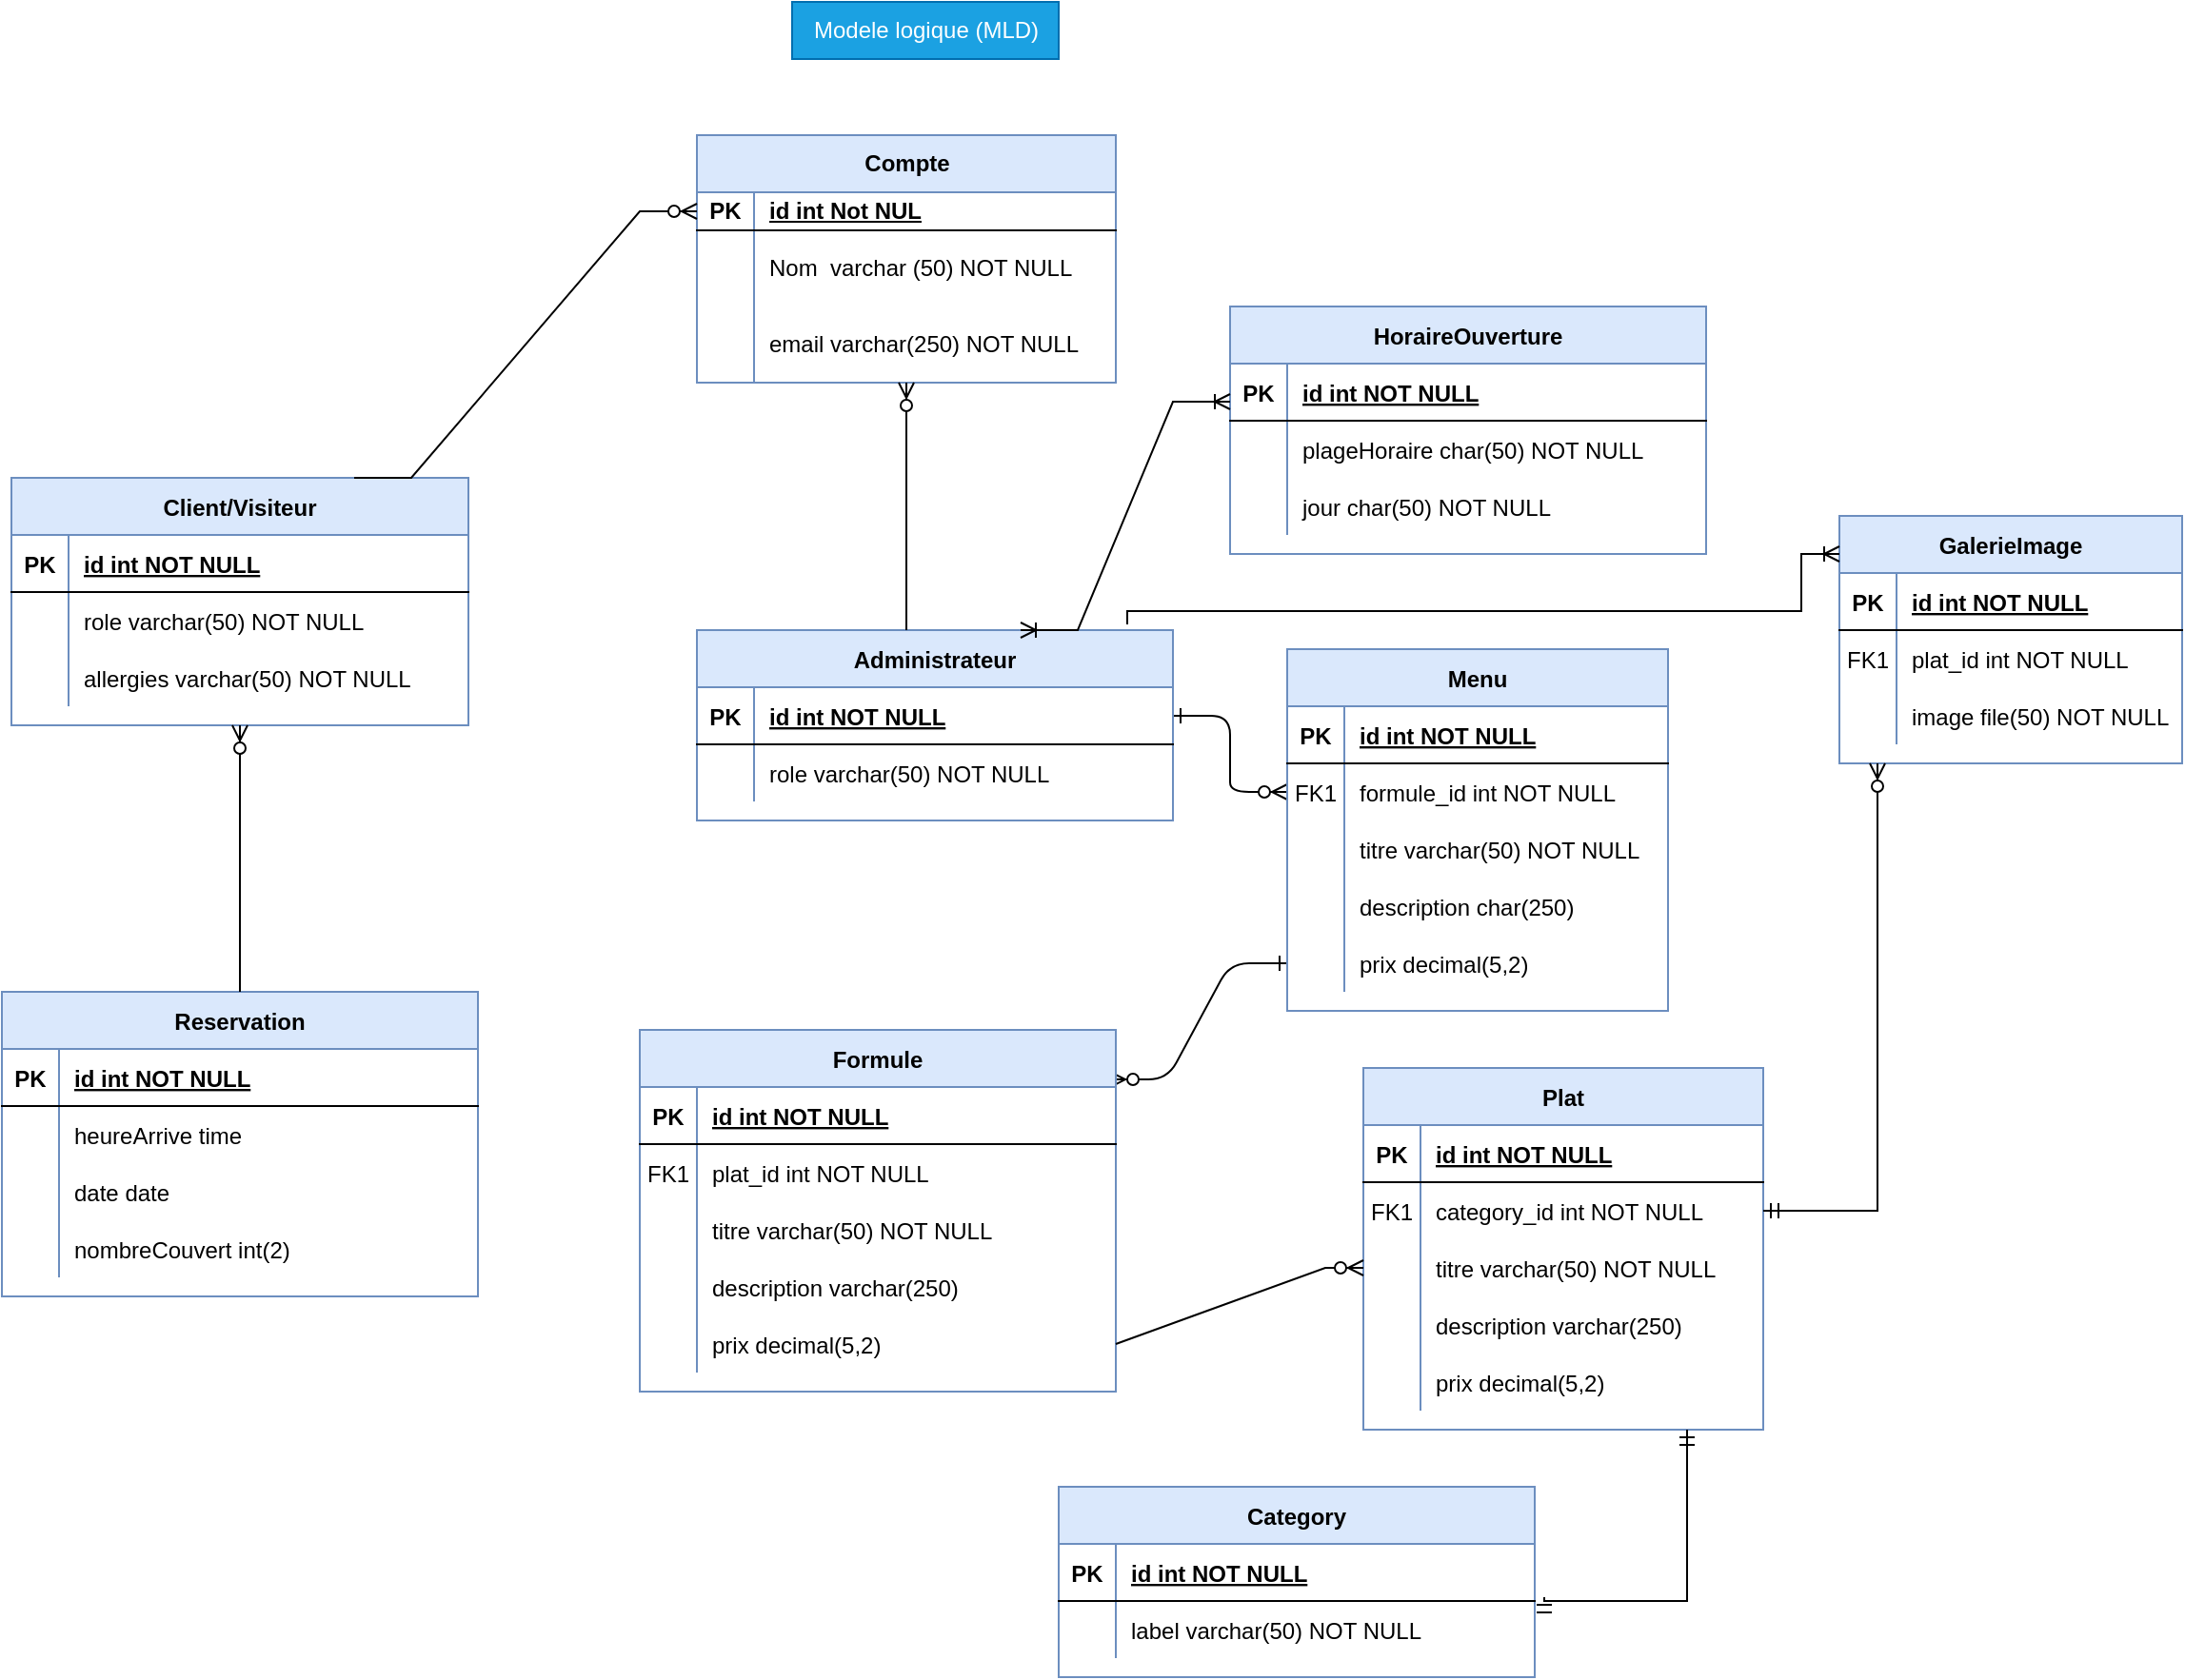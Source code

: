 <mxfile version="21.3.2" type="device">
  <diagram id="R2lEEEUBdFMjLlhIrx00" name="Page-1">
    <mxGraphModel dx="1730" dy="1544" grid="1" gridSize="10" guides="1" tooltips="1" connect="1" arrows="1" fold="1" page="1" pageScale="1" pageWidth="850" pageHeight="1100" math="0" shadow="0" extFonts="Permanent Marker^https://fonts.googleapis.com/css?family=Permanent+Marker">
      <root>
        <mxCell id="0" />
        <mxCell id="1" parent="0" />
        <mxCell id="C-vyLk0tnHw3VtMMgP7b-1" value="" style="edgeStyle=entityRelationEdgeStyle;endArrow=ERzeroToMany;startArrow=ERone;endFill=1;startFill=0;" parent="1" source="C-vyLk0tnHw3VtMMgP7b-24" target="C-vyLk0tnHw3VtMMgP7b-6" edge="1">
          <mxGeometry width="100" height="100" relative="1" as="geometry">
            <mxPoint x="340" y="720" as="sourcePoint" />
            <mxPoint x="440" y="620" as="targetPoint" />
          </mxGeometry>
        </mxCell>
        <mxCell id="C-vyLk0tnHw3VtMMgP7b-12" value="" style="edgeStyle=entityRelationEdgeStyle;endArrow=ERzeroToMany;startArrow=ERone;endFill=1;startFill=0;entryX=0.988;entryY=-0.133;entryDx=0;entryDy=0;entryPerimeter=0;" parent="1" source="mHg8EtxtSpXP4uZQr7HY-40" target="mHg8EtxtSpXP4uZQr7HY-44" edge="1">
          <mxGeometry width="100" height="100" relative="1" as="geometry">
            <mxPoint x="380" y="260" as="sourcePoint" />
            <mxPoint x="640" y="470" as="targetPoint" />
          </mxGeometry>
        </mxCell>
        <mxCell id="C-vyLk0tnHw3VtMMgP7b-2" value="Menu" style="shape=table;startSize=30;container=1;collapsible=1;childLayout=tableLayout;fixedRows=1;rowLines=0;fontStyle=1;align=center;resizeLast=1;fillColor=#dae8fc;strokeColor=#6c8ebf;" parent="1" vertex="1">
          <mxGeometry x="450" y="120" width="200" height="190" as="geometry" />
        </mxCell>
        <mxCell id="C-vyLk0tnHw3VtMMgP7b-3" value="" style="shape=partialRectangle;collapsible=0;dropTarget=0;pointerEvents=0;fillColor=none;points=[[0,0.5],[1,0.5]];portConstraint=eastwest;top=0;left=0;right=0;bottom=1;" parent="C-vyLk0tnHw3VtMMgP7b-2" vertex="1">
          <mxGeometry y="30" width="200" height="30" as="geometry" />
        </mxCell>
        <mxCell id="C-vyLk0tnHw3VtMMgP7b-4" value="PK" style="shape=partialRectangle;overflow=hidden;connectable=0;fillColor=none;top=0;left=0;bottom=0;right=0;fontStyle=1;" parent="C-vyLk0tnHw3VtMMgP7b-3" vertex="1">
          <mxGeometry width="30" height="30" as="geometry">
            <mxRectangle width="30" height="30" as="alternateBounds" />
          </mxGeometry>
        </mxCell>
        <mxCell id="C-vyLk0tnHw3VtMMgP7b-5" value="id int NOT NULL " style="shape=partialRectangle;overflow=hidden;connectable=0;fillColor=none;top=0;left=0;bottom=0;right=0;align=left;spacingLeft=6;fontStyle=5;" parent="C-vyLk0tnHw3VtMMgP7b-3" vertex="1">
          <mxGeometry x="30" width="170" height="30" as="geometry">
            <mxRectangle width="170" height="30" as="alternateBounds" />
          </mxGeometry>
        </mxCell>
        <mxCell id="C-vyLk0tnHw3VtMMgP7b-6" value="" style="shape=partialRectangle;collapsible=0;dropTarget=0;pointerEvents=0;fillColor=none;points=[[0,0.5],[1,0.5]];portConstraint=eastwest;top=0;left=0;right=0;bottom=0;" parent="C-vyLk0tnHw3VtMMgP7b-2" vertex="1">
          <mxGeometry y="60" width="200" height="30" as="geometry" />
        </mxCell>
        <mxCell id="C-vyLk0tnHw3VtMMgP7b-7" value="FK1" style="shape=partialRectangle;overflow=hidden;connectable=0;fillColor=none;top=0;left=0;bottom=0;right=0;" parent="C-vyLk0tnHw3VtMMgP7b-6" vertex="1">
          <mxGeometry width="30" height="30" as="geometry">
            <mxRectangle width="30" height="30" as="alternateBounds" />
          </mxGeometry>
        </mxCell>
        <mxCell id="C-vyLk0tnHw3VtMMgP7b-8" value="formule_id int NOT NULL" style="shape=partialRectangle;overflow=hidden;connectable=0;fillColor=none;top=0;left=0;bottom=0;right=0;align=left;spacingLeft=6;" parent="C-vyLk0tnHw3VtMMgP7b-6" vertex="1">
          <mxGeometry x="30" width="170" height="30" as="geometry">
            <mxRectangle width="170" height="30" as="alternateBounds" />
          </mxGeometry>
        </mxCell>
        <mxCell id="C-vyLk0tnHw3VtMMgP7b-9" value="" style="shape=partialRectangle;collapsible=0;dropTarget=0;pointerEvents=0;fillColor=none;points=[[0,0.5],[1,0.5]];portConstraint=eastwest;top=0;left=0;right=0;bottom=0;" parent="C-vyLk0tnHw3VtMMgP7b-2" vertex="1">
          <mxGeometry y="90" width="200" height="30" as="geometry" />
        </mxCell>
        <mxCell id="C-vyLk0tnHw3VtMMgP7b-10" value="" style="shape=partialRectangle;overflow=hidden;connectable=0;fillColor=none;top=0;left=0;bottom=0;right=0;" parent="C-vyLk0tnHw3VtMMgP7b-9" vertex="1">
          <mxGeometry width="30" height="30" as="geometry">
            <mxRectangle width="30" height="30" as="alternateBounds" />
          </mxGeometry>
        </mxCell>
        <mxCell id="C-vyLk0tnHw3VtMMgP7b-11" value="titre varchar(50) NOT NULL" style="shape=partialRectangle;overflow=hidden;connectable=0;fillColor=none;top=0;left=0;bottom=0;right=0;align=left;spacingLeft=6;" parent="C-vyLk0tnHw3VtMMgP7b-9" vertex="1">
          <mxGeometry x="30" width="170" height="30" as="geometry">
            <mxRectangle width="170" height="30" as="alternateBounds" />
          </mxGeometry>
        </mxCell>
        <mxCell id="mHg8EtxtSpXP4uZQr7HY-21" value="" style="shape=partialRectangle;collapsible=0;dropTarget=0;pointerEvents=0;fillColor=none;points=[[0,0.5],[1,0.5]];portConstraint=eastwest;top=0;left=0;right=0;bottom=0;" parent="C-vyLk0tnHw3VtMMgP7b-2" vertex="1">
          <mxGeometry y="120" width="200" height="30" as="geometry" />
        </mxCell>
        <mxCell id="mHg8EtxtSpXP4uZQr7HY-22" value="" style="shape=partialRectangle;overflow=hidden;connectable=0;fillColor=none;top=0;left=0;bottom=0;right=0;" parent="mHg8EtxtSpXP4uZQr7HY-21" vertex="1">
          <mxGeometry width="30" height="30" as="geometry">
            <mxRectangle width="30" height="30" as="alternateBounds" />
          </mxGeometry>
        </mxCell>
        <mxCell id="mHg8EtxtSpXP4uZQr7HY-23" value="description char(250)" style="shape=partialRectangle;overflow=hidden;connectable=0;fillColor=none;top=0;left=0;bottom=0;right=0;align=left;spacingLeft=6;" parent="mHg8EtxtSpXP4uZQr7HY-21" vertex="1">
          <mxGeometry x="30" width="170" height="30" as="geometry">
            <mxRectangle width="170" height="30" as="alternateBounds" />
          </mxGeometry>
        </mxCell>
        <mxCell id="mHg8EtxtSpXP4uZQr7HY-40" value="" style="shape=partialRectangle;collapsible=0;dropTarget=0;pointerEvents=0;fillColor=none;points=[[0,0.5],[1,0.5]];portConstraint=eastwest;top=0;left=0;right=0;bottom=0;" parent="C-vyLk0tnHw3VtMMgP7b-2" vertex="1">
          <mxGeometry y="150" width="200" height="30" as="geometry" />
        </mxCell>
        <mxCell id="mHg8EtxtSpXP4uZQr7HY-41" value="" style="shape=partialRectangle;overflow=hidden;connectable=0;fillColor=none;top=0;left=0;bottom=0;right=0;" parent="mHg8EtxtSpXP4uZQr7HY-40" vertex="1">
          <mxGeometry width="30" height="30" as="geometry">
            <mxRectangle width="30" height="30" as="alternateBounds" />
          </mxGeometry>
        </mxCell>
        <mxCell id="mHg8EtxtSpXP4uZQr7HY-42" value="prix decimal(5,2)" style="shape=partialRectangle;overflow=hidden;connectable=0;fillColor=none;top=0;left=0;bottom=0;right=0;align=left;spacingLeft=6;" parent="mHg8EtxtSpXP4uZQr7HY-40" vertex="1">
          <mxGeometry x="30" width="170" height="30" as="geometry">
            <mxRectangle width="170" height="30" as="alternateBounds" />
          </mxGeometry>
        </mxCell>
        <mxCell id="C-vyLk0tnHw3VtMMgP7b-23" value="Administrateur" style="shape=table;startSize=30;container=1;collapsible=1;childLayout=tableLayout;fixedRows=1;rowLines=0;fontStyle=1;align=center;resizeLast=1;fillColor=#dae8fc;strokeColor=#6c8ebf;" parent="1" vertex="1">
          <mxGeometry x="140" y="110" width="250" height="100" as="geometry" />
        </mxCell>
        <mxCell id="C-vyLk0tnHw3VtMMgP7b-24" value="" style="shape=partialRectangle;collapsible=0;dropTarget=0;pointerEvents=0;fillColor=none;points=[[0,0.5],[1,0.5]];portConstraint=eastwest;top=0;left=0;right=0;bottom=1;" parent="C-vyLk0tnHw3VtMMgP7b-23" vertex="1">
          <mxGeometry y="30" width="250" height="30" as="geometry" />
        </mxCell>
        <mxCell id="C-vyLk0tnHw3VtMMgP7b-25" value="PK" style="shape=partialRectangle;overflow=hidden;connectable=0;fillColor=none;top=0;left=0;bottom=0;right=0;fontStyle=1;" parent="C-vyLk0tnHw3VtMMgP7b-24" vertex="1">
          <mxGeometry width="30" height="30" as="geometry">
            <mxRectangle width="30" height="30" as="alternateBounds" />
          </mxGeometry>
        </mxCell>
        <mxCell id="C-vyLk0tnHw3VtMMgP7b-26" value="id int NOT NULL " style="shape=partialRectangle;overflow=hidden;connectable=0;fillColor=none;top=0;left=0;bottom=0;right=0;align=left;spacingLeft=6;fontStyle=5;" parent="C-vyLk0tnHw3VtMMgP7b-24" vertex="1">
          <mxGeometry x="30" width="220" height="30" as="geometry">
            <mxRectangle width="220" height="30" as="alternateBounds" />
          </mxGeometry>
        </mxCell>
        <mxCell id="C-vyLk0tnHw3VtMMgP7b-27" value="" style="shape=partialRectangle;collapsible=0;dropTarget=0;pointerEvents=0;fillColor=none;points=[[0,0.5],[1,0.5]];portConstraint=eastwest;top=0;left=0;right=0;bottom=0;" parent="C-vyLk0tnHw3VtMMgP7b-23" vertex="1">
          <mxGeometry y="60" width="250" height="30" as="geometry" />
        </mxCell>
        <mxCell id="C-vyLk0tnHw3VtMMgP7b-28" value="" style="shape=partialRectangle;overflow=hidden;connectable=0;fillColor=none;top=0;left=0;bottom=0;right=0;" parent="C-vyLk0tnHw3VtMMgP7b-27" vertex="1">
          <mxGeometry width="30" height="30" as="geometry">
            <mxRectangle width="30" height="30" as="alternateBounds" />
          </mxGeometry>
        </mxCell>
        <mxCell id="C-vyLk0tnHw3VtMMgP7b-29" value="role varchar(50) NOT NULL" style="shape=partialRectangle;overflow=hidden;connectable=0;fillColor=none;top=0;left=0;bottom=0;right=0;align=left;spacingLeft=6;" parent="C-vyLk0tnHw3VtMMgP7b-27" vertex="1">
          <mxGeometry x="30" width="220" height="30" as="geometry">
            <mxRectangle width="220" height="30" as="alternateBounds" />
          </mxGeometry>
        </mxCell>
        <mxCell id="mHg8EtxtSpXP4uZQr7HY-24" value="Category" style="shape=table;startSize=30;container=1;collapsible=1;childLayout=tableLayout;fixedRows=1;rowLines=0;fontStyle=1;align=center;resizeLast=1;fillColor=#dae8fc;strokeColor=#6c8ebf;" parent="1" vertex="1">
          <mxGeometry x="330" y="560" width="250" height="100" as="geometry" />
        </mxCell>
        <mxCell id="mHg8EtxtSpXP4uZQr7HY-25" value="" style="shape=partialRectangle;collapsible=0;dropTarget=0;pointerEvents=0;fillColor=none;points=[[0,0.5],[1,0.5]];portConstraint=eastwest;top=0;left=0;right=0;bottom=1;" parent="mHg8EtxtSpXP4uZQr7HY-24" vertex="1">
          <mxGeometry y="30" width="250" height="30" as="geometry" />
        </mxCell>
        <mxCell id="mHg8EtxtSpXP4uZQr7HY-26" value="PK" style="shape=partialRectangle;overflow=hidden;connectable=0;fillColor=none;top=0;left=0;bottom=0;right=0;fontStyle=1;" parent="mHg8EtxtSpXP4uZQr7HY-25" vertex="1">
          <mxGeometry width="30" height="30" as="geometry">
            <mxRectangle width="30" height="30" as="alternateBounds" />
          </mxGeometry>
        </mxCell>
        <mxCell id="mHg8EtxtSpXP4uZQr7HY-27" value="id int NOT NULL " style="shape=partialRectangle;overflow=hidden;connectable=0;fillColor=none;top=0;left=0;bottom=0;right=0;align=left;spacingLeft=6;fontStyle=5;" parent="mHg8EtxtSpXP4uZQr7HY-25" vertex="1">
          <mxGeometry x="30" width="220" height="30" as="geometry">
            <mxRectangle width="220" height="30" as="alternateBounds" />
          </mxGeometry>
        </mxCell>
        <mxCell id="mHg8EtxtSpXP4uZQr7HY-28" value="" style="shape=partialRectangle;collapsible=0;dropTarget=0;pointerEvents=0;fillColor=none;points=[[0,0.5],[1,0.5]];portConstraint=eastwest;top=0;left=0;right=0;bottom=0;" parent="mHg8EtxtSpXP4uZQr7HY-24" vertex="1">
          <mxGeometry y="60" width="250" height="30" as="geometry" />
        </mxCell>
        <mxCell id="mHg8EtxtSpXP4uZQr7HY-29" value="" style="shape=partialRectangle;overflow=hidden;connectable=0;fillColor=none;top=0;left=0;bottom=0;right=0;" parent="mHg8EtxtSpXP4uZQr7HY-28" vertex="1">
          <mxGeometry width="30" height="30" as="geometry">
            <mxRectangle width="30" height="30" as="alternateBounds" />
          </mxGeometry>
        </mxCell>
        <mxCell id="mHg8EtxtSpXP4uZQr7HY-30" value="label varchar(50) NOT NULL" style="shape=partialRectangle;overflow=hidden;connectable=0;fillColor=none;top=0;left=0;bottom=0;right=0;align=left;spacingLeft=6;" parent="mHg8EtxtSpXP4uZQr7HY-28" vertex="1">
          <mxGeometry x="30" width="220" height="30" as="geometry">
            <mxRectangle width="220" height="30" as="alternateBounds" />
          </mxGeometry>
        </mxCell>
        <mxCell id="mHg8EtxtSpXP4uZQr7HY-43" value="Formule" style="shape=table;startSize=30;container=1;collapsible=1;childLayout=tableLayout;fixedRows=1;rowLines=0;fontStyle=1;align=center;resizeLast=1;fillColor=#dae8fc;strokeColor=#6c8ebf;" parent="1" vertex="1">
          <mxGeometry x="110" y="320" width="250" height="190" as="geometry" />
        </mxCell>
        <mxCell id="mHg8EtxtSpXP4uZQr7HY-44" value="" style="shape=partialRectangle;collapsible=0;dropTarget=0;pointerEvents=0;fillColor=none;points=[[0,0.5],[1,0.5]];portConstraint=eastwest;top=0;left=0;right=0;bottom=1;" parent="mHg8EtxtSpXP4uZQr7HY-43" vertex="1">
          <mxGeometry y="30" width="250" height="30" as="geometry" />
        </mxCell>
        <mxCell id="mHg8EtxtSpXP4uZQr7HY-45" value="PK" style="shape=partialRectangle;overflow=hidden;connectable=0;fillColor=none;top=0;left=0;bottom=0;right=0;fontStyle=1;" parent="mHg8EtxtSpXP4uZQr7HY-44" vertex="1">
          <mxGeometry width="30" height="30" as="geometry">
            <mxRectangle width="30" height="30" as="alternateBounds" />
          </mxGeometry>
        </mxCell>
        <mxCell id="mHg8EtxtSpXP4uZQr7HY-46" value="id int NOT NULL " style="shape=partialRectangle;overflow=hidden;connectable=0;fillColor=none;top=0;left=0;bottom=0;right=0;align=left;spacingLeft=6;fontStyle=5;" parent="mHg8EtxtSpXP4uZQr7HY-44" vertex="1">
          <mxGeometry x="30" width="220" height="30" as="geometry">
            <mxRectangle width="220" height="30" as="alternateBounds" />
          </mxGeometry>
        </mxCell>
        <mxCell id="mHg8EtxtSpXP4uZQr7HY-47" value="" style="shape=partialRectangle;collapsible=0;dropTarget=0;pointerEvents=0;fillColor=none;points=[[0,0.5],[1,0.5]];portConstraint=eastwest;top=0;left=0;right=0;bottom=0;" parent="mHg8EtxtSpXP4uZQr7HY-43" vertex="1">
          <mxGeometry y="60" width="250" height="30" as="geometry" />
        </mxCell>
        <mxCell id="mHg8EtxtSpXP4uZQr7HY-48" value="FK1" style="shape=partialRectangle;overflow=hidden;connectable=0;fillColor=none;top=0;left=0;bottom=0;right=0;" parent="mHg8EtxtSpXP4uZQr7HY-47" vertex="1">
          <mxGeometry width="30" height="30" as="geometry">
            <mxRectangle width="30" height="30" as="alternateBounds" />
          </mxGeometry>
        </mxCell>
        <mxCell id="mHg8EtxtSpXP4uZQr7HY-49" value="plat_id int NOT NULL" style="shape=partialRectangle;overflow=hidden;connectable=0;fillColor=none;top=0;left=0;bottom=0;right=0;align=left;spacingLeft=6;" parent="mHg8EtxtSpXP4uZQr7HY-47" vertex="1">
          <mxGeometry x="30" width="220" height="30" as="geometry">
            <mxRectangle width="220" height="30" as="alternateBounds" />
          </mxGeometry>
        </mxCell>
        <mxCell id="mHg8EtxtSpXP4uZQr7HY-50" value="" style="shape=partialRectangle;collapsible=0;dropTarget=0;pointerEvents=0;fillColor=none;points=[[0,0.5],[1,0.5]];portConstraint=eastwest;top=0;left=0;right=0;bottom=0;" parent="mHg8EtxtSpXP4uZQr7HY-43" vertex="1">
          <mxGeometry y="90" width="250" height="30" as="geometry" />
        </mxCell>
        <mxCell id="mHg8EtxtSpXP4uZQr7HY-51" value="" style="shape=partialRectangle;overflow=hidden;connectable=0;fillColor=none;top=0;left=0;bottom=0;right=0;" parent="mHg8EtxtSpXP4uZQr7HY-50" vertex="1">
          <mxGeometry width="30" height="30" as="geometry">
            <mxRectangle width="30" height="30" as="alternateBounds" />
          </mxGeometry>
        </mxCell>
        <mxCell id="mHg8EtxtSpXP4uZQr7HY-52" value="titre varchar(50) NOT NULL" style="shape=partialRectangle;overflow=hidden;connectable=0;fillColor=none;top=0;left=0;bottom=0;right=0;align=left;spacingLeft=6;" parent="mHg8EtxtSpXP4uZQr7HY-50" vertex="1">
          <mxGeometry x="30" width="220" height="30" as="geometry">
            <mxRectangle width="220" height="30" as="alternateBounds" />
          </mxGeometry>
        </mxCell>
        <mxCell id="mHg8EtxtSpXP4uZQr7HY-53" value="" style="shape=partialRectangle;collapsible=0;dropTarget=0;pointerEvents=0;fillColor=none;points=[[0,0.5],[1,0.5]];portConstraint=eastwest;top=0;left=0;right=0;bottom=0;" parent="mHg8EtxtSpXP4uZQr7HY-43" vertex="1">
          <mxGeometry y="120" width="250" height="30" as="geometry" />
        </mxCell>
        <mxCell id="mHg8EtxtSpXP4uZQr7HY-54" value="" style="shape=partialRectangle;overflow=hidden;connectable=0;fillColor=none;top=0;left=0;bottom=0;right=0;" parent="mHg8EtxtSpXP4uZQr7HY-53" vertex="1">
          <mxGeometry width="30" height="30" as="geometry">
            <mxRectangle width="30" height="30" as="alternateBounds" />
          </mxGeometry>
        </mxCell>
        <mxCell id="mHg8EtxtSpXP4uZQr7HY-55" value="description varchar(250)" style="shape=partialRectangle;overflow=hidden;connectable=0;fillColor=none;top=0;left=0;bottom=0;right=0;align=left;spacingLeft=6;" parent="mHg8EtxtSpXP4uZQr7HY-53" vertex="1">
          <mxGeometry x="30" width="220" height="30" as="geometry">
            <mxRectangle width="220" height="30" as="alternateBounds" />
          </mxGeometry>
        </mxCell>
        <mxCell id="mHg8EtxtSpXP4uZQr7HY-56" value="" style="shape=partialRectangle;collapsible=0;dropTarget=0;pointerEvents=0;fillColor=none;points=[[0,0.5],[1,0.5]];portConstraint=eastwest;top=0;left=0;right=0;bottom=0;" parent="mHg8EtxtSpXP4uZQr7HY-43" vertex="1">
          <mxGeometry y="150" width="250" height="30" as="geometry" />
        </mxCell>
        <mxCell id="mHg8EtxtSpXP4uZQr7HY-57" value="" style="shape=partialRectangle;overflow=hidden;connectable=0;fillColor=none;top=0;left=0;bottom=0;right=0;" parent="mHg8EtxtSpXP4uZQr7HY-56" vertex="1">
          <mxGeometry width="30" height="30" as="geometry">
            <mxRectangle width="30" height="30" as="alternateBounds" />
          </mxGeometry>
        </mxCell>
        <mxCell id="mHg8EtxtSpXP4uZQr7HY-58" value="prix decimal(5,2)" style="shape=partialRectangle;overflow=hidden;connectable=0;fillColor=none;top=0;left=0;bottom=0;right=0;align=left;spacingLeft=6;" parent="mHg8EtxtSpXP4uZQr7HY-56" vertex="1">
          <mxGeometry x="30" width="220" height="30" as="geometry">
            <mxRectangle width="220" height="30" as="alternateBounds" />
          </mxGeometry>
        </mxCell>
        <mxCell id="mHg8EtxtSpXP4uZQr7HY-62" value="Plat" style="shape=table;startSize=30;container=1;collapsible=1;childLayout=tableLayout;fixedRows=1;rowLines=0;fontStyle=1;align=center;resizeLast=1;fillColor=#dae8fc;strokeColor=#6c8ebf;" parent="1" vertex="1">
          <mxGeometry x="490" y="340" width="210" height="190" as="geometry" />
        </mxCell>
        <mxCell id="mHg8EtxtSpXP4uZQr7HY-63" value="" style="shape=partialRectangle;collapsible=0;dropTarget=0;pointerEvents=0;fillColor=none;points=[[0,0.5],[1,0.5]];portConstraint=eastwest;top=0;left=0;right=0;bottom=1;" parent="mHg8EtxtSpXP4uZQr7HY-62" vertex="1">
          <mxGeometry y="30" width="210" height="30" as="geometry" />
        </mxCell>
        <mxCell id="mHg8EtxtSpXP4uZQr7HY-64" value="PK" style="shape=partialRectangle;overflow=hidden;connectable=0;fillColor=none;top=0;left=0;bottom=0;right=0;fontStyle=1;" parent="mHg8EtxtSpXP4uZQr7HY-63" vertex="1">
          <mxGeometry width="30" height="30" as="geometry">
            <mxRectangle width="30" height="30" as="alternateBounds" />
          </mxGeometry>
        </mxCell>
        <mxCell id="mHg8EtxtSpXP4uZQr7HY-65" value="id int NOT NULL " style="shape=partialRectangle;overflow=hidden;connectable=0;fillColor=none;top=0;left=0;bottom=0;right=0;align=left;spacingLeft=6;fontStyle=5;" parent="mHg8EtxtSpXP4uZQr7HY-63" vertex="1">
          <mxGeometry x="30" width="180" height="30" as="geometry">
            <mxRectangle width="180" height="30" as="alternateBounds" />
          </mxGeometry>
        </mxCell>
        <mxCell id="mHg8EtxtSpXP4uZQr7HY-66" value="" style="shape=partialRectangle;collapsible=0;dropTarget=0;pointerEvents=0;fillColor=none;points=[[0,0.5],[1,0.5]];portConstraint=eastwest;top=0;left=0;right=0;bottom=0;" parent="mHg8EtxtSpXP4uZQr7HY-62" vertex="1">
          <mxGeometry y="60" width="210" height="30" as="geometry" />
        </mxCell>
        <mxCell id="mHg8EtxtSpXP4uZQr7HY-67" value="FK1" style="shape=partialRectangle;overflow=hidden;connectable=0;fillColor=none;top=0;left=0;bottom=0;right=0;" parent="mHg8EtxtSpXP4uZQr7HY-66" vertex="1">
          <mxGeometry width="30" height="30" as="geometry">
            <mxRectangle width="30" height="30" as="alternateBounds" />
          </mxGeometry>
        </mxCell>
        <mxCell id="mHg8EtxtSpXP4uZQr7HY-68" value="category_id int NOT NULL" style="shape=partialRectangle;overflow=hidden;connectable=0;fillColor=none;top=0;left=0;bottom=0;right=0;align=left;spacingLeft=6;" parent="mHg8EtxtSpXP4uZQr7HY-66" vertex="1">
          <mxGeometry x="30" width="180" height="30" as="geometry">
            <mxRectangle width="180" height="30" as="alternateBounds" />
          </mxGeometry>
        </mxCell>
        <mxCell id="mHg8EtxtSpXP4uZQr7HY-69" value="" style="shape=partialRectangle;collapsible=0;dropTarget=0;pointerEvents=0;fillColor=none;points=[[0,0.5],[1,0.5]];portConstraint=eastwest;top=0;left=0;right=0;bottom=0;" parent="mHg8EtxtSpXP4uZQr7HY-62" vertex="1">
          <mxGeometry y="90" width="210" height="30" as="geometry" />
        </mxCell>
        <mxCell id="mHg8EtxtSpXP4uZQr7HY-70" value="" style="shape=partialRectangle;overflow=hidden;connectable=0;fillColor=none;top=0;left=0;bottom=0;right=0;" parent="mHg8EtxtSpXP4uZQr7HY-69" vertex="1">
          <mxGeometry width="30" height="30" as="geometry">
            <mxRectangle width="30" height="30" as="alternateBounds" />
          </mxGeometry>
        </mxCell>
        <mxCell id="mHg8EtxtSpXP4uZQr7HY-71" value="titre varchar(50) NOT NULL" style="shape=partialRectangle;overflow=hidden;connectable=0;fillColor=none;top=0;left=0;bottom=0;right=0;align=left;spacingLeft=6;" parent="mHg8EtxtSpXP4uZQr7HY-69" vertex="1">
          <mxGeometry x="30" width="180" height="30" as="geometry">
            <mxRectangle width="180" height="30" as="alternateBounds" />
          </mxGeometry>
        </mxCell>
        <mxCell id="mHg8EtxtSpXP4uZQr7HY-72" value="" style="shape=partialRectangle;collapsible=0;dropTarget=0;pointerEvents=0;fillColor=none;points=[[0,0.5],[1,0.5]];portConstraint=eastwest;top=0;left=0;right=0;bottom=0;" parent="mHg8EtxtSpXP4uZQr7HY-62" vertex="1">
          <mxGeometry y="120" width="210" height="30" as="geometry" />
        </mxCell>
        <mxCell id="mHg8EtxtSpXP4uZQr7HY-73" value="" style="shape=partialRectangle;overflow=hidden;connectable=0;fillColor=none;top=0;left=0;bottom=0;right=0;" parent="mHg8EtxtSpXP4uZQr7HY-72" vertex="1">
          <mxGeometry width="30" height="30" as="geometry">
            <mxRectangle width="30" height="30" as="alternateBounds" />
          </mxGeometry>
        </mxCell>
        <mxCell id="mHg8EtxtSpXP4uZQr7HY-74" value="description varchar(250)" style="shape=partialRectangle;overflow=hidden;connectable=0;fillColor=none;top=0;left=0;bottom=0;right=0;align=left;spacingLeft=6;" parent="mHg8EtxtSpXP4uZQr7HY-72" vertex="1">
          <mxGeometry x="30" width="180" height="30" as="geometry">
            <mxRectangle width="180" height="30" as="alternateBounds" />
          </mxGeometry>
        </mxCell>
        <mxCell id="mHg8EtxtSpXP4uZQr7HY-75" value="" style="shape=partialRectangle;collapsible=0;dropTarget=0;pointerEvents=0;fillColor=none;points=[[0,0.5],[1,0.5]];portConstraint=eastwest;top=0;left=0;right=0;bottom=0;" parent="mHg8EtxtSpXP4uZQr7HY-62" vertex="1">
          <mxGeometry y="150" width="210" height="30" as="geometry" />
        </mxCell>
        <mxCell id="mHg8EtxtSpXP4uZQr7HY-76" value="" style="shape=partialRectangle;overflow=hidden;connectable=0;fillColor=none;top=0;left=0;bottom=0;right=0;" parent="mHg8EtxtSpXP4uZQr7HY-75" vertex="1">
          <mxGeometry width="30" height="30" as="geometry">
            <mxRectangle width="30" height="30" as="alternateBounds" />
          </mxGeometry>
        </mxCell>
        <mxCell id="mHg8EtxtSpXP4uZQr7HY-77" value="prix decimal(5,2)" style="shape=partialRectangle;overflow=hidden;connectable=0;fillColor=none;top=0;left=0;bottom=0;right=0;align=left;spacingLeft=6;" parent="mHg8EtxtSpXP4uZQr7HY-75" vertex="1">
          <mxGeometry x="30" width="180" height="30" as="geometry">
            <mxRectangle width="180" height="30" as="alternateBounds" />
          </mxGeometry>
        </mxCell>
        <mxCell id="mHg8EtxtSpXP4uZQr7HY-78" value="" style="fontSize=12;html=1;endArrow=ERzeroToMany;endFill=1;rounded=0;exitX=1;exitY=0.5;exitDx=0;exitDy=0;entryX=0;entryY=0.5;entryDx=0;entryDy=0;" parent="1" source="mHg8EtxtSpXP4uZQr7HY-56" target="mHg8EtxtSpXP4uZQr7HY-69" edge="1">
          <mxGeometry width="100" height="100" relative="1" as="geometry">
            <mxPoint x="390" y="485" as="sourcePoint" />
            <mxPoint x="490" y="385" as="targetPoint" />
            <Array as="points">
              <mxPoint x="470" y="445" />
            </Array>
          </mxGeometry>
        </mxCell>
        <mxCell id="mHg8EtxtSpXP4uZQr7HY-79" value="" style="edgeStyle=orthogonalEdgeStyle;fontSize=12;html=1;endArrow=ERmandOne;startArrow=ERmandOne;rounded=0;exitX=1.02;exitY=0.933;exitDx=0;exitDy=0;exitPerimeter=0;" parent="1" source="mHg8EtxtSpXP4uZQr7HY-25" edge="1">
          <mxGeometry width="100" height="100" relative="1" as="geometry">
            <mxPoint x="420" y="560" as="sourcePoint" />
            <mxPoint x="660" y="530" as="targetPoint" />
            <Array as="points">
              <mxPoint x="585" y="620" />
              <mxPoint x="660" y="620" />
            </Array>
          </mxGeometry>
        </mxCell>
        <mxCell id="mHg8EtxtSpXP4uZQr7HY-81" value="GalerieImage" style="shape=table;startSize=30;container=1;collapsible=1;childLayout=tableLayout;fixedRows=1;rowLines=0;fontStyle=1;align=center;resizeLast=1;fillColor=#dae8fc;strokeColor=#6c8ebf;" parent="1" vertex="1">
          <mxGeometry x="740" y="50" width="180" height="130" as="geometry" />
        </mxCell>
        <mxCell id="mHg8EtxtSpXP4uZQr7HY-82" value="" style="shape=partialRectangle;collapsible=0;dropTarget=0;pointerEvents=0;fillColor=none;points=[[0,0.5],[1,0.5]];portConstraint=eastwest;top=0;left=0;right=0;bottom=1;" parent="mHg8EtxtSpXP4uZQr7HY-81" vertex="1">
          <mxGeometry y="30" width="180" height="30" as="geometry" />
        </mxCell>
        <mxCell id="mHg8EtxtSpXP4uZQr7HY-83" value="PK" style="shape=partialRectangle;overflow=hidden;connectable=0;fillColor=none;top=0;left=0;bottom=0;right=0;fontStyle=1;" parent="mHg8EtxtSpXP4uZQr7HY-82" vertex="1">
          <mxGeometry width="30" height="30" as="geometry">
            <mxRectangle width="30" height="30" as="alternateBounds" />
          </mxGeometry>
        </mxCell>
        <mxCell id="mHg8EtxtSpXP4uZQr7HY-84" value="id int NOT NULL " style="shape=partialRectangle;overflow=hidden;connectable=0;fillColor=none;top=0;left=0;bottom=0;right=0;align=left;spacingLeft=6;fontStyle=5;" parent="mHg8EtxtSpXP4uZQr7HY-82" vertex="1">
          <mxGeometry x="30" width="150" height="30" as="geometry">
            <mxRectangle width="150" height="30" as="alternateBounds" />
          </mxGeometry>
        </mxCell>
        <mxCell id="mHg8EtxtSpXP4uZQr7HY-85" value="" style="shape=partialRectangle;collapsible=0;dropTarget=0;pointerEvents=0;fillColor=none;points=[[0,0.5],[1,0.5]];portConstraint=eastwest;top=0;left=0;right=0;bottom=0;" parent="mHg8EtxtSpXP4uZQr7HY-81" vertex="1">
          <mxGeometry y="60" width="180" height="30" as="geometry" />
        </mxCell>
        <mxCell id="mHg8EtxtSpXP4uZQr7HY-86" value="FK1" style="shape=partialRectangle;overflow=hidden;connectable=0;fillColor=none;top=0;left=0;bottom=0;right=0;" parent="mHg8EtxtSpXP4uZQr7HY-85" vertex="1">
          <mxGeometry width="30" height="30" as="geometry">
            <mxRectangle width="30" height="30" as="alternateBounds" />
          </mxGeometry>
        </mxCell>
        <mxCell id="mHg8EtxtSpXP4uZQr7HY-87" value="plat_id int NOT NULL" style="shape=partialRectangle;overflow=hidden;connectable=0;fillColor=none;top=0;left=0;bottom=0;right=0;align=left;spacingLeft=6;" parent="mHg8EtxtSpXP4uZQr7HY-85" vertex="1">
          <mxGeometry x="30" width="150" height="30" as="geometry">
            <mxRectangle width="150" height="30" as="alternateBounds" />
          </mxGeometry>
        </mxCell>
        <mxCell id="mHg8EtxtSpXP4uZQr7HY-88" value="" style="shape=partialRectangle;collapsible=0;dropTarget=0;pointerEvents=0;fillColor=none;points=[[0,0.5],[1,0.5]];portConstraint=eastwest;top=0;left=0;right=0;bottom=0;" parent="mHg8EtxtSpXP4uZQr7HY-81" vertex="1">
          <mxGeometry y="90" width="180" height="30" as="geometry" />
        </mxCell>
        <mxCell id="mHg8EtxtSpXP4uZQr7HY-89" value="" style="shape=partialRectangle;overflow=hidden;connectable=0;fillColor=none;top=0;left=0;bottom=0;right=0;" parent="mHg8EtxtSpXP4uZQr7HY-88" vertex="1">
          <mxGeometry width="30" height="30" as="geometry">
            <mxRectangle width="30" height="30" as="alternateBounds" />
          </mxGeometry>
        </mxCell>
        <mxCell id="mHg8EtxtSpXP4uZQr7HY-90" value="image file(50) NOT NULL" style="shape=partialRectangle;overflow=hidden;connectable=0;fillColor=none;top=0;left=0;bottom=0;right=0;align=left;spacingLeft=6;" parent="mHg8EtxtSpXP4uZQr7HY-88" vertex="1">
          <mxGeometry x="30" width="150" height="30" as="geometry">
            <mxRectangle width="150" height="30" as="alternateBounds" />
          </mxGeometry>
        </mxCell>
        <mxCell id="mHg8EtxtSpXP4uZQr7HY-97" value="" style="fontSize=12;html=1;endArrow=ERoneToMany;rounded=0;exitX=0.904;exitY=-0.03;exitDx=0;exitDy=0;exitPerimeter=0;edgeStyle=orthogonalEdgeStyle;" parent="1" source="C-vyLk0tnHw3VtMMgP7b-23" edge="1">
          <mxGeometry width="100" height="100" relative="1" as="geometry">
            <mxPoint x="350" y="110" as="sourcePoint" />
            <mxPoint x="740" y="70" as="targetPoint" />
            <Array as="points">
              <mxPoint x="366" y="100" />
              <mxPoint x="720" y="100" />
              <mxPoint x="720" y="70" />
            </Array>
          </mxGeometry>
        </mxCell>
        <mxCell id="mHg8EtxtSpXP4uZQr7HY-98" value="" style="fontSize=12;html=1;endArrow=ERzeroToMany;startArrow=ERmandOne;rounded=0;edgeStyle=orthogonalEdgeStyle;" parent="1" source="mHg8EtxtSpXP4uZQr7HY-66" edge="1">
          <mxGeometry width="100" height="100" relative="1" as="geometry">
            <mxPoint x="370" y="370" as="sourcePoint" />
            <mxPoint x="760" y="180" as="targetPoint" />
            <Array as="points">
              <mxPoint x="760" y="415" />
              <mxPoint x="760" y="180" />
              <mxPoint x="760" y="180" />
            </Array>
          </mxGeometry>
        </mxCell>
        <mxCell id="mHg8EtxtSpXP4uZQr7HY-99" value="Client/Visiteur" style="shape=table;startSize=30;container=1;collapsible=1;childLayout=tableLayout;fixedRows=1;rowLines=0;fontStyle=1;align=center;resizeLast=1;fillColor=#dae8fc;strokeColor=#6c8ebf;" parent="1" vertex="1">
          <mxGeometry x="-220" y="30" width="240" height="130" as="geometry" />
        </mxCell>
        <mxCell id="mHg8EtxtSpXP4uZQr7HY-100" value="" style="shape=partialRectangle;collapsible=0;dropTarget=0;pointerEvents=0;fillColor=none;points=[[0,0.5],[1,0.5]];portConstraint=eastwest;top=0;left=0;right=0;bottom=1;" parent="mHg8EtxtSpXP4uZQr7HY-99" vertex="1">
          <mxGeometry y="30" width="240" height="30" as="geometry" />
        </mxCell>
        <mxCell id="mHg8EtxtSpXP4uZQr7HY-101" value="PK" style="shape=partialRectangle;overflow=hidden;connectable=0;fillColor=none;top=0;left=0;bottom=0;right=0;fontStyle=1;" parent="mHg8EtxtSpXP4uZQr7HY-100" vertex="1">
          <mxGeometry width="30" height="30" as="geometry">
            <mxRectangle width="30" height="30" as="alternateBounds" />
          </mxGeometry>
        </mxCell>
        <mxCell id="mHg8EtxtSpXP4uZQr7HY-102" value="id int NOT NULL " style="shape=partialRectangle;overflow=hidden;connectable=0;fillColor=none;top=0;left=0;bottom=0;right=0;align=left;spacingLeft=6;fontStyle=5;" parent="mHg8EtxtSpXP4uZQr7HY-100" vertex="1">
          <mxGeometry x="30" width="210" height="30" as="geometry">
            <mxRectangle width="210" height="30" as="alternateBounds" />
          </mxGeometry>
        </mxCell>
        <mxCell id="mHg8EtxtSpXP4uZQr7HY-103" value="" style="shape=partialRectangle;collapsible=0;dropTarget=0;pointerEvents=0;fillColor=none;points=[[0,0.5],[1,0.5]];portConstraint=eastwest;top=0;left=0;right=0;bottom=0;" parent="mHg8EtxtSpXP4uZQr7HY-99" vertex="1">
          <mxGeometry y="60" width="240" height="30" as="geometry" />
        </mxCell>
        <mxCell id="mHg8EtxtSpXP4uZQr7HY-104" value="" style="shape=partialRectangle;overflow=hidden;connectable=0;fillColor=none;top=0;left=0;bottom=0;right=0;" parent="mHg8EtxtSpXP4uZQr7HY-103" vertex="1">
          <mxGeometry width="30" height="30" as="geometry">
            <mxRectangle width="30" height="30" as="alternateBounds" />
          </mxGeometry>
        </mxCell>
        <mxCell id="mHg8EtxtSpXP4uZQr7HY-105" value="role varchar(50) NOT NULL" style="shape=partialRectangle;overflow=hidden;connectable=0;fillColor=none;top=0;left=0;bottom=0;right=0;align=left;spacingLeft=6;" parent="mHg8EtxtSpXP4uZQr7HY-103" vertex="1">
          <mxGeometry x="30" width="210" height="30" as="geometry">
            <mxRectangle width="210" height="30" as="alternateBounds" />
          </mxGeometry>
        </mxCell>
        <mxCell id="mHg8EtxtSpXP4uZQr7HY-113" value="" style="shape=partialRectangle;collapsible=0;dropTarget=0;pointerEvents=0;fillColor=none;points=[[0,0.5],[1,0.5]];portConstraint=eastwest;top=0;left=0;right=0;bottom=0;" parent="mHg8EtxtSpXP4uZQr7HY-99" vertex="1">
          <mxGeometry y="90" width="240" height="30" as="geometry" />
        </mxCell>
        <mxCell id="mHg8EtxtSpXP4uZQr7HY-114" value="" style="shape=partialRectangle;overflow=hidden;connectable=0;fillColor=none;top=0;left=0;bottom=0;right=0;" parent="mHg8EtxtSpXP4uZQr7HY-113" vertex="1">
          <mxGeometry width="30" height="30" as="geometry">
            <mxRectangle width="30" height="30" as="alternateBounds" />
          </mxGeometry>
        </mxCell>
        <mxCell id="mHg8EtxtSpXP4uZQr7HY-115" value="allergies varchar(50) NOT NULL" style="shape=partialRectangle;overflow=hidden;connectable=0;fillColor=none;top=0;left=0;bottom=0;right=0;align=left;spacingLeft=6;" parent="mHg8EtxtSpXP4uZQr7HY-113" vertex="1">
          <mxGeometry x="30" width="210" height="30" as="geometry">
            <mxRectangle width="210" height="30" as="alternateBounds" />
          </mxGeometry>
        </mxCell>
        <mxCell id="mHg8EtxtSpXP4uZQr7HY-106" value="Reservation" style="shape=table;startSize=30;container=1;collapsible=1;childLayout=tableLayout;fixedRows=1;rowLines=0;fontStyle=1;align=center;resizeLast=1;fillColor=#dae8fc;strokeColor=#6c8ebf;" parent="1" vertex="1">
          <mxGeometry x="-225" y="300" width="250" height="160" as="geometry" />
        </mxCell>
        <mxCell id="mHg8EtxtSpXP4uZQr7HY-107" value="" style="shape=partialRectangle;collapsible=0;dropTarget=0;pointerEvents=0;fillColor=none;points=[[0,0.5],[1,0.5]];portConstraint=eastwest;top=0;left=0;right=0;bottom=1;" parent="mHg8EtxtSpXP4uZQr7HY-106" vertex="1">
          <mxGeometry y="30" width="250" height="30" as="geometry" />
        </mxCell>
        <mxCell id="mHg8EtxtSpXP4uZQr7HY-108" value="PK" style="shape=partialRectangle;overflow=hidden;connectable=0;fillColor=none;top=0;left=0;bottom=0;right=0;fontStyle=1;" parent="mHg8EtxtSpXP4uZQr7HY-107" vertex="1">
          <mxGeometry width="30" height="30" as="geometry">
            <mxRectangle width="30" height="30" as="alternateBounds" />
          </mxGeometry>
        </mxCell>
        <mxCell id="mHg8EtxtSpXP4uZQr7HY-109" value="id int NOT NULL " style="shape=partialRectangle;overflow=hidden;connectable=0;fillColor=none;top=0;left=0;bottom=0;right=0;align=left;spacingLeft=6;fontStyle=5;" parent="mHg8EtxtSpXP4uZQr7HY-107" vertex="1">
          <mxGeometry x="30" width="220" height="30" as="geometry">
            <mxRectangle width="220" height="30" as="alternateBounds" />
          </mxGeometry>
        </mxCell>
        <mxCell id="mHg8EtxtSpXP4uZQr7HY-116" value="" style="shape=partialRectangle;collapsible=0;dropTarget=0;pointerEvents=0;fillColor=none;points=[[0,0.5],[1,0.5]];portConstraint=eastwest;top=0;left=0;right=0;bottom=0;" parent="mHg8EtxtSpXP4uZQr7HY-106" vertex="1">
          <mxGeometry y="60" width="250" height="30" as="geometry" />
        </mxCell>
        <mxCell id="mHg8EtxtSpXP4uZQr7HY-117" value="" style="shape=partialRectangle;overflow=hidden;connectable=0;fillColor=none;top=0;left=0;bottom=0;right=0;" parent="mHg8EtxtSpXP4uZQr7HY-116" vertex="1">
          <mxGeometry width="30" height="30" as="geometry">
            <mxRectangle width="30" height="30" as="alternateBounds" />
          </mxGeometry>
        </mxCell>
        <mxCell id="mHg8EtxtSpXP4uZQr7HY-118" value="heureArrive time" style="shape=partialRectangle;overflow=hidden;connectable=0;fillColor=none;top=0;left=0;bottom=0;right=0;align=left;spacingLeft=6;" parent="mHg8EtxtSpXP4uZQr7HY-116" vertex="1">
          <mxGeometry x="30" width="220" height="30" as="geometry">
            <mxRectangle width="220" height="30" as="alternateBounds" />
          </mxGeometry>
        </mxCell>
        <mxCell id="mHg8EtxtSpXP4uZQr7HY-119" value="" style="shape=partialRectangle;collapsible=0;dropTarget=0;pointerEvents=0;fillColor=none;points=[[0,0.5],[1,0.5]];portConstraint=eastwest;top=0;left=0;right=0;bottom=0;" parent="mHg8EtxtSpXP4uZQr7HY-106" vertex="1">
          <mxGeometry y="90" width="250" height="30" as="geometry" />
        </mxCell>
        <mxCell id="mHg8EtxtSpXP4uZQr7HY-120" value="" style="shape=partialRectangle;overflow=hidden;connectable=0;fillColor=none;top=0;left=0;bottom=0;right=0;" parent="mHg8EtxtSpXP4uZQr7HY-119" vertex="1">
          <mxGeometry width="30" height="30" as="geometry">
            <mxRectangle width="30" height="30" as="alternateBounds" />
          </mxGeometry>
        </mxCell>
        <mxCell id="mHg8EtxtSpXP4uZQr7HY-121" value="date date" style="shape=partialRectangle;overflow=hidden;connectable=0;fillColor=none;top=0;left=0;bottom=0;right=0;align=left;spacingLeft=6;" parent="mHg8EtxtSpXP4uZQr7HY-119" vertex="1">
          <mxGeometry x="30" width="220" height="30" as="geometry">
            <mxRectangle width="220" height="30" as="alternateBounds" />
          </mxGeometry>
        </mxCell>
        <mxCell id="mHg8EtxtSpXP4uZQr7HY-110" value="" style="shape=partialRectangle;collapsible=0;dropTarget=0;pointerEvents=0;fillColor=none;points=[[0,0.5],[1,0.5]];portConstraint=eastwest;top=0;left=0;right=0;bottom=0;" parent="mHg8EtxtSpXP4uZQr7HY-106" vertex="1">
          <mxGeometry y="120" width="250" height="30" as="geometry" />
        </mxCell>
        <mxCell id="mHg8EtxtSpXP4uZQr7HY-111" value="" style="shape=partialRectangle;overflow=hidden;connectable=0;fillColor=none;top=0;left=0;bottom=0;right=0;" parent="mHg8EtxtSpXP4uZQr7HY-110" vertex="1">
          <mxGeometry width="30" height="30" as="geometry">
            <mxRectangle width="30" height="30" as="alternateBounds" />
          </mxGeometry>
        </mxCell>
        <mxCell id="mHg8EtxtSpXP4uZQr7HY-112" value="nombreCouvert int(2)" style="shape=partialRectangle;overflow=hidden;connectable=0;fillColor=none;top=0;left=0;bottom=0;right=0;align=left;spacingLeft=6;" parent="mHg8EtxtSpXP4uZQr7HY-110" vertex="1">
          <mxGeometry x="30" width="220" height="30" as="geometry">
            <mxRectangle width="220" height="30" as="alternateBounds" />
          </mxGeometry>
        </mxCell>
        <mxCell id="mHg8EtxtSpXP4uZQr7HY-122" value="" style="fontSize=12;html=1;endArrow=ERzeroToMany;endFill=1;rounded=0;entryX=0.5;entryY=1;entryDx=0;entryDy=0;exitX=0.5;exitY=0;exitDx=0;exitDy=0;" parent="1" source="mHg8EtxtSpXP4uZQr7HY-106" target="mHg8EtxtSpXP4uZQr7HY-99" edge="1">
          <mxGeometry width="100" height="100" relative="1" as="geometry">
            <mxPoint x="-100" y="230" as="sourcePoint" />
            <mxPoint x="-160" y="410" as="targetPoint" />
          </mxGeometry>
        </mxCell>
        <mxCell id="QTBcprf_VEDLF1HwurCI-1" value="Compte" style="shape=table;startSize=30;container=1;collapsible=1;childLayout=tableLayout;fixedRows=1;rowLines=0;fontStyle=1;align=center;resizeLast=1;html=1;fillColor=#dae8fc;strokeColor=#6c8ebf;" parent="1" vertex="1">
          <mxGeometry x="140" y="-150" width="220" height="130" as="geometry" />
        </mxCell>
        <mxCell id="QTBcprf_VEDLF1HwurCI-2" value="" style="shape=tableRow;horizontal=0;startSize=0;swimlaneHead=0;swimlaneBody=0;fillColor=none;collapsible=0;dropTarget=0;points=[[0,0.5],[1,0.5]];portConstraint=eastwest;top=0;left=0;right=0;bottom=1;" parent="QTBcprf_VEDLF1HwurCI-1" vertex="1">
          <mxGeometry y="30" width="220" height="20" as="geometry" />
        </mxCell>
        <mxCell id="QTBcprf_VEDLF1HwurCI-3" value="PK" style="shape=partialRectangle;connectable=0;fillColor=none;top=0;left=0;bottom=0;right=0;fontStyle=1;overflow=hidden;whiteSpace=wrap;html=1;" parent="QTBcprf_VEDLF1HwurCI-2" vertex="1">
          <mxGeometry width="30" height="20" as="geometry">
            <mxRectangle width="30" height="20" as="alternateBounds" />
          </mxGeometry>
        </mxCell>
        <mxCell id="QTBcprf_VEDLF1HwurCI-4" value="id int Not NUL" style="shape=partialRectangle;connectable=0;fillColor=none;top=0;left=0;bottom=0;right=0;align=left;spacingLeft=6;fontStyle=5;overflow=hidden;whiteSpace=wrap;html=1;" parent="QTBcprf_VEDLF1HwurCI-2" vertex="1">
          <mxGeometry x="30" width="190" height="20" as="geometry">
            <mxRectangle width="190" height="20" as="alternateBounds" />
          </mxGeometry>
        </mxCell>
        <mxCell id="QTBcprf_VEDLF1HwurCI-8" value="" style="shape=tableRow;horizontal=0;startSize=0;swimlaneHead=0;swimlaneBody=0;fillColor=none;collapsible=0;dropTarget=0;points=[[0,0.5],[1,0.5]];portConstraint=eastwest;top=0;left=0;right=0;bottom=0;" parent="QTBcprf_VEDLF1HwurCI-1" vertex="1">
          <mxGeometry y="50" width="220" height="40" as="geometry" />
        </mxCell>
        <mxCell id="QTBcprf_VEDLF1HwurCI-9" value="" style="shape=partialRectangle;connectable=0;fillColor=none;top=0;left=0;bottom=0;right=0;editable=1;overflow=hidden;whiteSpace=wrap;html=1;" parent="QTBcprf_VEDLF1HwurCI-8" vertex="1">
          <mxGeometry width="30" height="40" as="geometry">
            <mxRectangle width="30" height="40" as="alternateBounds" />
          </mxGeometry>
        </mxCell>
        <mxCell id="QTBcprf_VEDLF1HwurCI-10" value="Nom&amp;nbsp; varchar (50) NOT NULL" style="shape=partialRectangle;connectable=0;fillColor=none;top=0;left=0;bottom=0;right=0;align=left;spacingLeft=6;overflow=hidden;whiteSpace=wrap;html=1;" parent="QTBcprf_VEDLF1HwurCI-8" vertex="1">
          <mxGeometry x="30" width="190" height="40" as="geometry">
            <mxRectangle width="190" height="40" as="alternateBounds" />
          </mxGeometry>
        </mxCell>
        <mxCell id="QTBcprf_VEDLF1HwurCI-11" value="" style="shape=tableRow;horizontal=0;startSize=0;swimlaneHead=0;swimlaneBody=0;fillColor=none;collapsible=0;dropTarget=0;points=[[0,0.5],[1,0.5]];portConstraint=eastwest;top=0;left=0;right=0;bottom=0;" parent="QTBcprf_VEDLF1HwurCI-1" vertex="1">
          <mxGeometry y="90" width="220" height="40" as="geometry" />
        </mxCell>
        <mxCell id="QTBcprf_VEDLF1HwurCI-12" value="" style="shape=partialRectangle;connectable=0;fillColor=none;top=0;left=0;bottom=0;right=0;editable=1;overflow=hidden;whiteSpace=wrap;html=1;" parent="QTBcprf_VEDLF1HwurCI-11" vertex="1">
          <mxGeometry width="30" height="40" as="geometry">
            <mxRectangle width="30" height="40" as="alternateBounds" />
          </mxGeometry>
        </mxCell>
        <mxCell id="QTBcprf_VEDLF1HwurCI-13" value="email varchar(250) NOT NULL" style="shape=partialRectangle;connectable=0;fillColor=none;top=0;left=0;bottom=0;right=0;align=left;spacingLeft=6;overflow=hidden;whiteSpace=wrap;html=1;" parent="QTBcprf_VEDLF1HwurCI-11" vertex="1">
          <mxGeometry x="30" width="190" height="40" as="geometry">
            <mxRectangle width="190" height="40" as="alternateBounds" />
          </mxGeometry>
        </mxCell>
        <mxCell id="QTBcprf_VEDLF1HwurCI-14" value="HoraireOuverture" style="shape=table;startSize=30;container=1;collapsible=1;childLayout=tableLayout;fixedRows=1;rowLines=0;fontStyle=1;align=center;resizeLast=1;fillColor=#dae8fc;strokeColor=#6c8ebf;" parent="1" vertex="1">
          <mxGeometry x="420" y="-60" width="250" height="130" as="geometry" />
        </mxCell>
        <mxCell id="QTBcprf_VEDLF1HwurCI-15" value="" style="shape=partialRectangle;collapsible=0;dropTarget=0;pointerEvents=0;fillColor=none;points=[[0,0.5],[1,0.5]];portConstraint=eastwest;top=0;left=0;right=0;bottom=1;" parent="QTBcprf_VEDLF1HwurCI-14" vertex="1">
          <mxGeometry y="30" width="250" height="30" as="geometry" />
        </mxCell>
        <mxCell id="QTBcprf_VEDLF1HwurCI-16" value="PK" style="shape=partialRectangle;overflow=hidden;connectable=0;fillColor=none;top=0;left=0;bottom=0;right=0;fontStyle=1;" parent="QTBcprf_VEDLF1HwurCI-15" vertex="1">
          <mxGeometry width="30" height="30" as="geometry">
            <mxRectangle width="30" height="30" as="alternateBounds" />
          </mxGeometry>
        </mxCell>
        <mxCell id="QTBcprf_VEDLF1HwurCI-17" value="id int NOT NULL " style="shape=partialRectangle;overflow=hidden;connectable=0;fillColor=none;top=0;left=0;bottom=0;right=0;align=left;spacingLeft=6;fontStyle=5;" parent="QTBcprf_VEDLF1HwurCI-15" vertex="1">
          <mxGeometry x="30" width="220" height="30" as="geometry">
            <mxRectangle width="220" height="30" as="alternateBounds" />
          </mxGeometry>
        </mxCell>
        <mxCell id="QTBcprf_VEDLF1HwurCI-18" value="" style="shape=partialRectangle;collapsible=0;dropTarget=0;pointerEvents=0;fillColor=none;points=[[0,0.5],[1,0.5]];portConstraint=eastwest;top=0;left=0;right=0;bottom=0;" parent="QTBcprf_VEDLF1HwurCI-14" vertex="1">
          <mxGeometry y="60" width="250" height="30" as="geometry" />
        </mxCell>
        <mxCell id="QTBcprf_VEDLF1HwurCI-19" value="" style="shape=partialRectangle;overflow=hidden;connectable=0;fillColor=none;top=0;left=0;bottom=0;right=0;" parent="QTBcprf_VEDLF1HwurCI-18" vertex="1">
          <mxGeometry width="30" height="30" as="geometry">
            <mxRectangle width="30" height="30" as="alternateBounds" />
          </mxGeometry>
        </mxCell>
        <mxCell id="QTBcprf_VEDLF1HwurCI-20" value="plageHoraire char(50) NOT NULL" style="shape=partialRectangle;overflow=hidden;connectable=0;fillColor=none;top=0;left=0;bottom=0;right=0;align=left;spacingLeft=6;" parent="QTBcprf_VEDLF1HwurCI-18" vertex="1">
          <mxGeometry x="30" width="220" height="30" as="geometry">
            <mxRectangle width="220" height="30" as="alternateBounds" />
          </mxGeometry>
        </mxCell>
        <mxCell id="QTBcprf_VEDLF1HwurCI-21" value="" style="shape=partialRectangle;collapsible=0;dropTarget=0;pointerEvents=0;fillColor=none;points=[[0,0.5],[1,0.5]];portConstraint=eastwest;top=0;left=0;right=0;bottom=0;" parent="QTBcprf_VEDLF1HwurCI-14" vertex="1">
          <mxGeometry y="90" width="250" height="30" as="geometry" />
        </mxCell>
        <mxCell id="QTBcprf_VEDLF1HwurCI-22" value="" style="shape=partialRectangle;overflow=hidden;connectable=0;fillColor=none;top=0;left=0;bottom=0;right=0;" parent="QTBcprf_VEDLF1HwurCI-21" vertex="1">
          <mxGeometry width="30" height="30" as="geometry">
            <mxRectangle width="30" height="30" as="alternateBounds" />
          </mxGeometry>
        </mxCell>
        <mxCell id="QTBcprf_VEDLF1HwurCI-23" value="jour char(50) NOT NULL" style="shape=partialRectangle;overflow=hidden;connectable=0;fillColor=none;top=0;left=0;bottom=0;right=0;align=left;spacingLeft=6;" parent="QTBcprf_VEDLF1HwurCI-21" vertex="1">
          <mxGeometry x="30" width="220" height="30" as="geometry">
            <mxRectangle width="220" height="30" as="alternateBounds" />
          </mxGeometry>
        </mxCell>
        <mxCell id="QTBcprf_VEDLF1HwurCI-26" value="" style="edgeStyle=entityRelationEdgeStyle;fontSize=12;html=1;endArrow=ERzeroToMany;endFill=1;rounded=0;entryX=0;entryY=0.5;entryDx=0;entryDy=0;" parent="1" target="QTBcprf_VEDLF1HwurCI-2" edge="1">
          <mxGeometry width="100" height="100" relative="1" as="geometry">
            <mxPoint x="-40" y="30" as="sourcePoint" />
            <mxPoint x="60" y="-70" as="targetPoint" />
          </mxGeometry>
        </mxCell>
        <mxCell id="QTBcprf_VEDLF1HwurCI-29" value="" style="fontSize=12;html=1;endArrow=ERzeroToMany;endFill=1;rounded=0;entryX=0.5;entryY=1;entryDx=0;entryDy=0;exitX=0.44;exitY=0;exitDx=0;exitDy=0;exitPerimeter=0;" parent="1" source="C-vyLk0tnHw3VtMMgP7b-23" edge="1">
          <mxGeometry width="100" height="100" relative="1" as="geometry">
            <mxPoint x="250" y="100" as="sourcePoint" />
            <mxPoint x="250" y="-20" as="targetPoint" />
          </mxGeometry>
        </mxCell>
        <mxCell id="QTBcprf_VEDLF1HwurCI-30" value="" style="edgeStyle=entityRelationEdgeStyle;fontSize=12;html=1;endArrow=ERoneToMany;startArrow=ERoneToMany;rounded=0;exitX=0.68;exitY=0;exitDx=0;exitDy=0;exitPerimeter=0;" parent="1" source="C-vyLk0tnHw3VtMMgP7b-23" edge="1">
          <mxGeometry width="100" height="100" relative="1" as="geometry">
            <mxPoint x="320" y="90" as="sourcePoint" />
            <mxPoint x="420" y="-10" as="targetPoint" />
          </mxGeometry>
        </mxCell>
        <mxCell id="GjqwlHuAaeJcTNEYoSMV-1" value="Modele logique (MLD)" style="text;html=1;align=center;verticalAlign=middle;resizable=0;points=[];autosize=1;strokeColor=#006EAF;fillColor=#1ba1e2;fontColor=#ffffff;" vertex="1" parent="1">
          <mxGeometry x="190" y="-220" width="140" height="30" as="geometry" />
        </mxCell>
      </root>
    </mxGraphModel>
  </diagram>
</mxfile>
